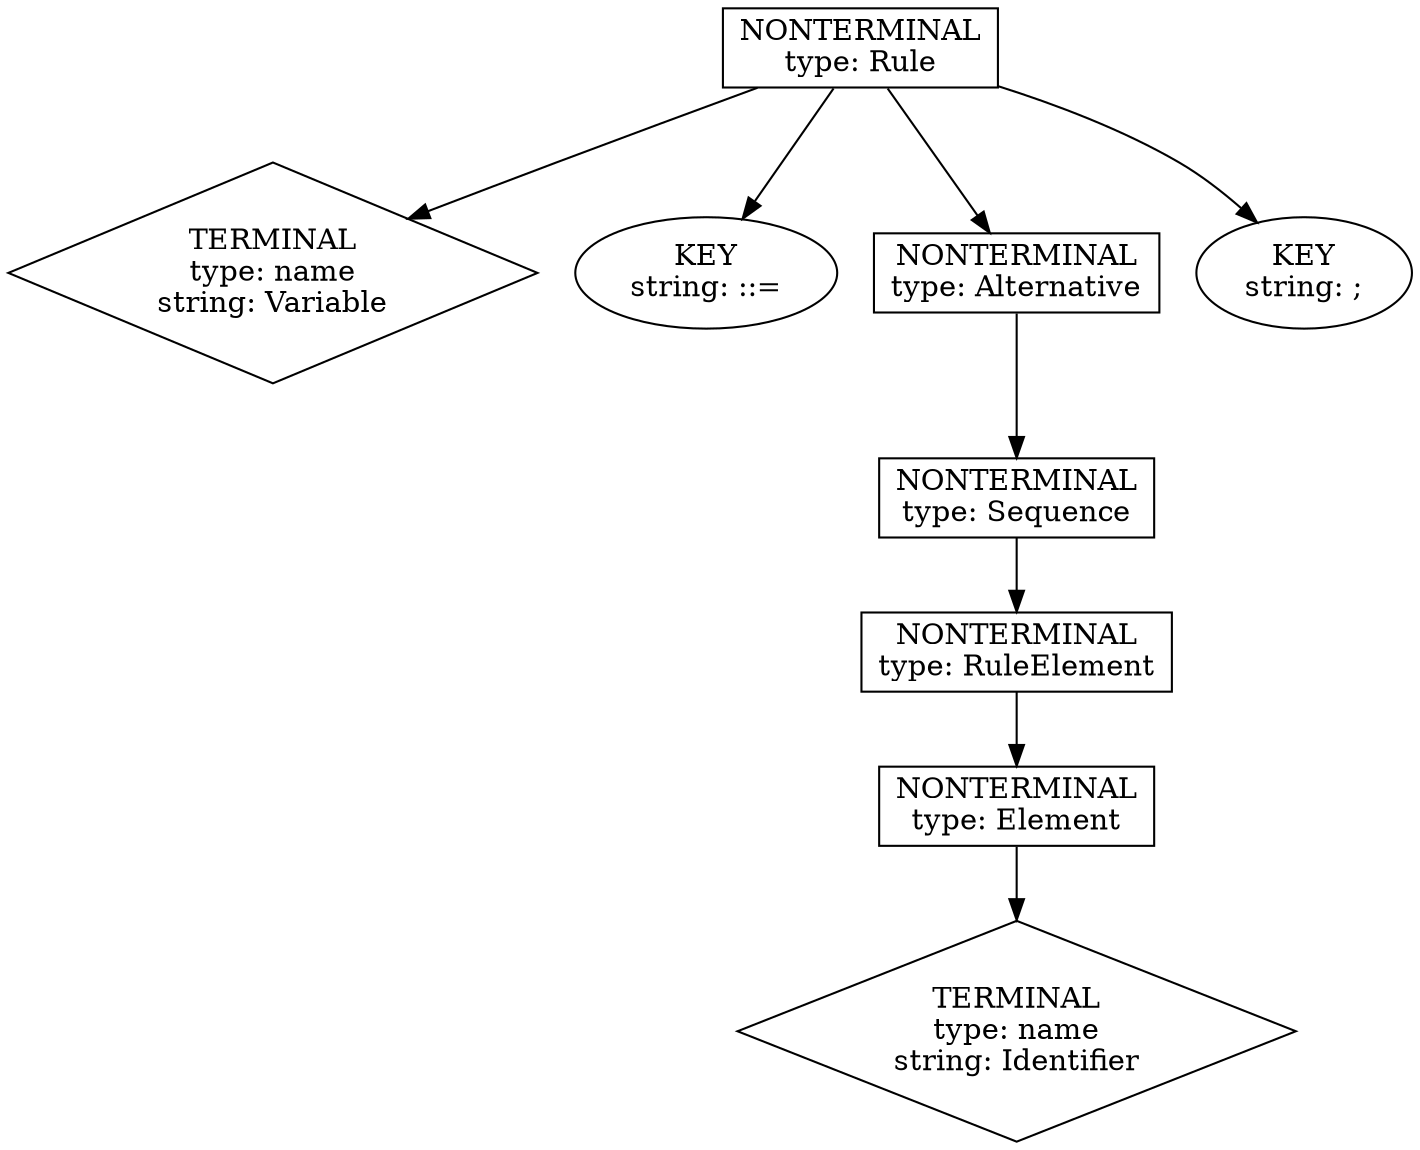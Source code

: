 digraph ast_Variable {
	1 [label="NONTERMINAL
type: Rule" shape=box]
	2 [label="TERMINAL
type: name
string: Variable" shape=diamond]
	1 -> 2
	3 [label="KEY
string: ::=" shape=oval]
	1 -> 3
	4 [label="NONTERMINAL
type: Alternative" shape=box]
	1 -> 4
	5 [label="KEY
string: ;" shape=oval]
	1 -> 5
	6 [label="NONTERMINAL
type: Sequence" shape=box]
	4 -> 6
	7 [label="NONTERMINAL
type: RuleElement" shape=box]
	6 -> 7
	8 [label="NONTERMINAL
type: Element" shape=box]
	7 -> 8
	9 [label="TERMINAL
type: name
string: Identifier" shape=diamond]
	8 -> 9
}
